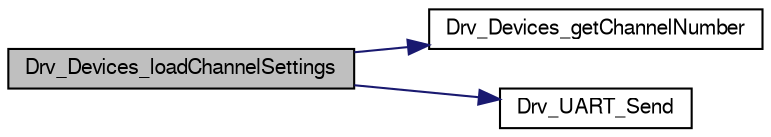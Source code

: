 digraph "Drv_Devices_loadChannelSettings"
{
  edge [fontname="FreeSans",fontsize="10",labelfontname="FreeSans",labelfontsize="10"];
  node [fontname="FreeSans",fontsize="10",shape=record];
  rankdir="LR";
  Node1 [label="Drv_Devices_loadChannelSettings",height=0.2,width=0.4,color="black", fillcolor="grey75", style="filled", fontcolor="black"];
  Node1 -> Node2 [color="midnightblue",fontsize="10",style="solid",fontname="FreeSans"];
  Node2 [label="Drv_Devices_getChannelNumber",height=0.2,width=0.4,color="black", fillcolor="white", style="filled",URL="$group__Devices__Library.html#ga648ce331709a942df57efd5b8645db13",tooltip="Convert channel number from character to number. "];
  Node1 -> Node3 [color="midnightblue",fontsize="10",style="solid",fontname="FreeSans"];
  Node3 [label="Drv_UART_Send",height=0.2,width=0.4,color="black", fillcolor="white", style="filled",URL="$group__UART__Library.html#ga3cd9c151bd9649652b8f6c7a8a371f4b",tooltip="Send data by UART. "];
}
